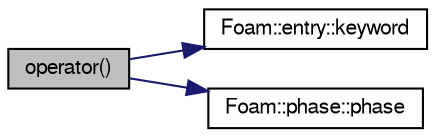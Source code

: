 digraph "operator()"
{
  bgcolor="transparent";
  edge [fontname="FreeSans",fontsize="10",labelfontname="FreeSans",labelfontsize="10"];
  node [fontname="FreeSans",fontsize="10",shape=record];
  rankdir="LR";
  Node2 [label="operator()",height=0.2,width=0.4,color="black", fillcolor="grey75", style="filled", fontcolor="black"];
  Node2 -> Node3 [color="midnightblue",fontsize="10",style="solid",fontname="FreeSans"];
  Node3 [label="Foam::entry::keyword",height=0.2,width=0.4,color="black",URL="$a26022.html#a524d765e79e84690b9c13f55191b85c7",tooltip="Return keyword. "];
  Node2 -> Node4 [color="midnightblue",fontsize="10",style="solid",fontname="FreeSans"];
  Node4 [label="Foam::phase::phase",height=0.2,width=0.4,color="black",URL="$a32090.html#a9df8dcf6ee130ef7a934c5dce0f06345",tooltip="Construct from components. "];
}
